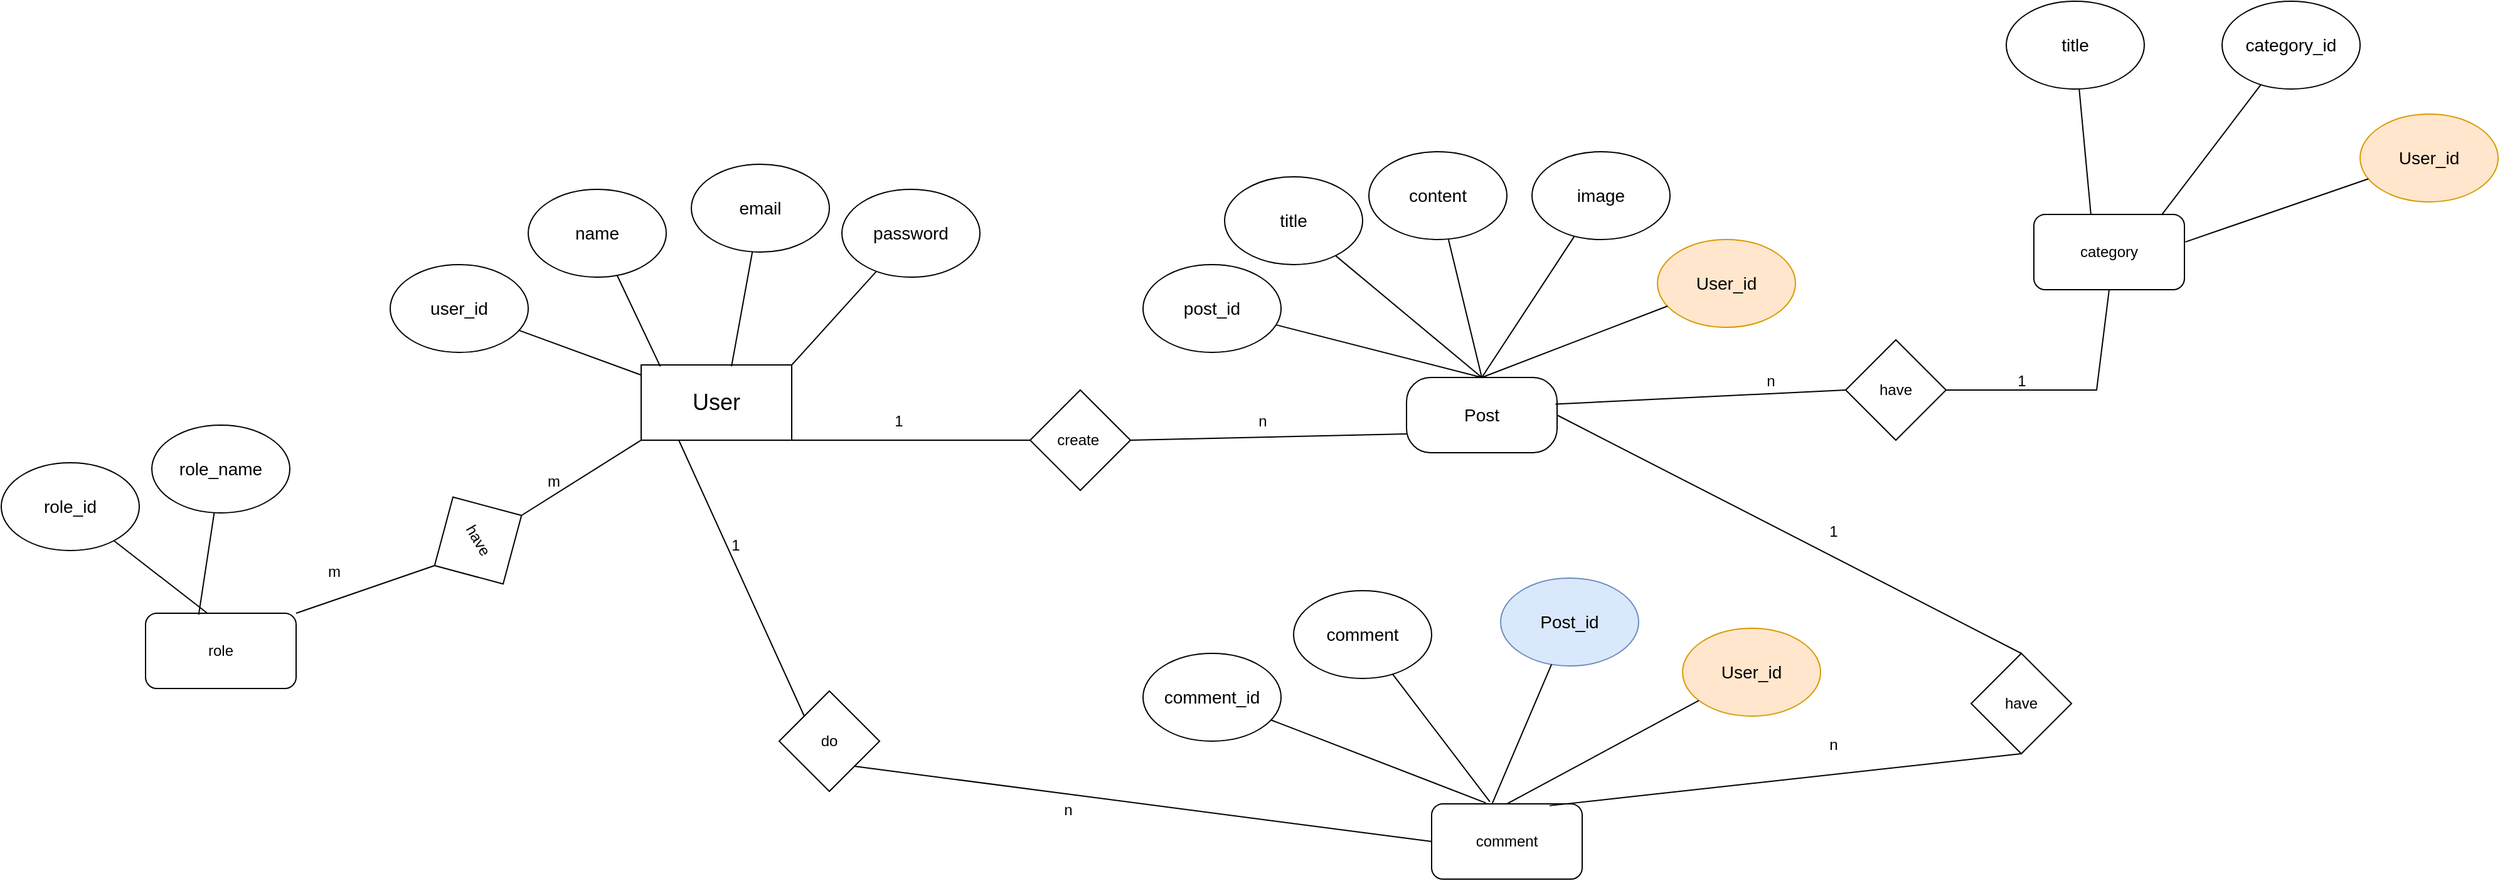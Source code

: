 <mxfile version="22.1.11" type="device">
  <diagram name="Page-1" id="ozTd1Tuxxgn3d4xuPqoK">
    <mxGraphModel dx="1725" dy="1609" grid="1" gridSize="10" guides="1" tooltips="1" connect="1" arrows="1" fold="1" page="1" pageScale="1" pageWidth="850" pageHeight="1100" math="0" shadow="0">
      <root>
        <mxCell id="0" />
        <mxCell id="1" parent="0" />
        <mxCell id="xraqe7LQMluF79m8_96Y-2" value="&lt;font style=&quot;font-size: 18px;&quot;&gt;User&lt;/font&gt;" style="rounded=0;whiteSpace=wrap;html=1;" parent="1" vertex="1">
          <mxGeometry x="100" y="260" width="120" height="60" as="geometry" />
        </mxCell>
        <mxCell id="xraqe7LQMluF79m8_96Y-3" value="&lt;font style=&quot;font-size: 14px;&quot;&gt;user_id&lt;br&gt;&lt;/font&gt;" style="ellipse;whiteSpace=wrap;html=1;" parent="1" vertex="1">
          <mxGeometry x="-100" y="180" width="110" height="70" as="geometry" />
        </mxCell>
        <mxCell id="xraqe7LQMluF79m8_96Y-4" value="" style="endArrow=none;html=1;rounded=0;" parent="1" source="xraqe7LQMluF79m8_96Y-2" target="xraqe7LQMluF79m8_96Y-3" edge="1">
          <mxGeometry width="50" height="50" relative="1" as="geometry">
            <mxPoint x="450" y="300" as="sourcePoint" />
            <mxPoint x="500" y="250" as="targetPoint" />
            <Array as="points" />
          </mxGeometry>
        </mxCell>
        <mxCell id="xraqe7LQMluF79m8_96Y-5" value="&lt;font style=&quot;font-size: 14px;&quot;&gt;name&lt;br&gt;&lt;/font&gt;" style="ellipse;whiteSpace=wrap;html=1;" parent="1" vertex="1">
          <mxGeometry x="10" y="120" width="110" height="70" as="geometry" />
        </mxCell>
        <mxCell id="xraqe7LQMluF79m8_96Y-6" value="" style="endArrow=none;html=1;rounded=0;exitX=0.127;exitY=0.02;exitDx=0;exitDy=0;exitPerimeter=0;" parent="1" source="xraqe7LQMluF79m8_96Y-2" target="xraqe7LQMluF79m8_96Y-5" edge="1">
          <mxGeometry width="50" height="50" relative="1" as="geometry">
            <mxPoint x="236" y="190" as="sourcePoint" />
            <mxPoint x="610" y="220" as="targetPoint" />
            <Array as="points" />
          </mxGeometry>
        </mxCell>
        <mxCell id="xraqe7LQMluF79m8_96Y-7" value="&lt;font style=&quot;font-size: 14px;&quot;&gt;email&lt;br&gt;&lt;/font&gt;" style="ellipse;whiteSpace=wrap;html=1;" parent="1" vertex="1">
          <mxGeometry x="140" y="100" width="110" height="70" as="geometry" />
        </mxCell>
        <mxCell id="xraqe7LQMluF79m8_96Y-8" value="" style="endArrow=none;html=1;rounded=0;exitX=0.6;exitY=0.02;exitDx=0;exitDy=0;exitPerimeter=0;" parent="1" source="xraqe7LQMluF79m8_96Y-2" target="xraqe7LQMluF79m8_96Y-7" edge="1">
          <mxGeometry width="50" height="50" relative="1" as="geometry">
            <mxPoint x="150" y="231" as="sourcePoint" />
            <mxPoint x="620" y="230" as="targetPoint" />
            <Array as="points" />
          </mxGeometry>
        </mxCell>
        <mxCell id="xraqe7LQMluF79m8_96Y-9" value="&lt;font style=&quot;font-size: 14px;&quot;&gt;password&lt;br&gt;&lt;/font&gt;" style="ellipse;whiteSpace=wrap;html=1;" parent="1" vertex="1">
          <mxGeometry x="260" y="120" width="110" height="70" as="geometry" />
        </mxCell>
        <mxCell id="xraqe7LQMluF79m8_96Y-10" value="" style="endArrow=none;html=1;rounded=0;exitX=1;exitY=0;exitDx=0;exitDy=0;" parent="1" source="xraqe7LQMluF79m8_96Y-2" target="xraqe7LQMluF79m8_96Y-9" edge="1">
          <mxGeometry width="50" height="50" relative="1" as="geometry">
            <mxPoint x="345" y="241" as="sourcePoint" />
            <mxPoint x="820" y="240" as="targetPoint" />
            <Array as="points" />
          </mxGeometry>
        </mxCell>
        <mxCell id="xraqe7LQMluF79m8_96Y-13" value="&lt;font style=&quot;font-size: 14px;&quot;&gt;Post&lt;/font&gt;" style="rounded=1;whiteSpace=wrap;html=1;arcSize=32;" parent="1" vertex="1">
          <mxGeometry x="710" y="270" width="120" height="60" as="geometry" />
        </mxCell>
        <mxCell id="xraqe7LQMluF79m8_96Y-14" value="&lt;font style=&quot;font-size: 14px;&quot;&gt;content&lt;br&gt;&lt;/font&gt;" style="ellipse;whiteSpace=wrap;html=1;" parent="1" vertex="1">
          <mxGeometry x="680" y="90" width="110" height="70" as="geometry" />
        </mxCell>
        <mxCell id="xraqe7LQMluF79m8_96Y-15" value="" style="endArrow=none;html=1;rounded=0;exitX=0.5;exitY=0;exitDx=0;exitDy=0;" parent="1" source="xraqe7LQMluF79m8_96Y-13" target="xraqe7LQMluF79m8_96Y-14" edge="1">
          <mxGeometry width="50" height="50" relative="1" as="geometry">
            <mxPoint x="735" y="360" as="sourcePoint" />
            <mxPoint x="1180" y="250" as="targetPoint" />
            <Array as="points" />
          </mxGeometry>
        </mxCell>
        <mxCell id="xraqe7LQMluF79m8_96Y-16" value="" style="endArrow=none;html=1;rounded=0;exitX=0.5;exitY=0;exitDx=0;exitDy=0;" parent="1" source="xraqe7LQMluF79m8_96Y-13" target="xraqe7LQMluF79m8_96Y-17" edge="1">
          <mxGeometry width="50" height="50" relative="1" as="geometry">
            <mxPoint x="610" y="240" as="sourcePoint" />
            <mxPoint x="1190" y="260" as="targetPoint" />
            <Array as="points" />
          </mxGeometry>
        </mxCell>
        <mxCell id="xraqe7LQMluF79m8_96Y-17" value="&lt;font style=&quot;font-size: 14px;&quot;&gt;image&lt;br&gt;&lt;/font&gt;" style="ellipse;whiteSpace=wrap;html=1;" parent="1" vertex="1">
          <mxGeometry x="810" y="90" width="110" height="70" as="geometry" />
        </mxCell>
        <mxCell id="xraqe7LQMluF79m8_96Y-18" value="" style="endArrow=none;html=1;rounded=0;exitX=0.5;exitY=0;exitDx=0;exitDy=0;" parent="1" source="xraqe7LQMluF79m8_96Y-13" target="xraqe7LQMluF79m8_96Y-19" edge="1">
          <mxGeometry width="50" height="50" relative="1" as="geometry">
            <mxPoint x="500" y="180" as="sourcePoint" />
            <mxPoint x="1080" y="200" as="targetPoint" />
            <Array as="points" />
          </mxGeometry>
        </mxCell>
        <mxCell id="xraqe7LQMluF79m8_96Y-19" value="&lt;font style=&quot;font-size: 14px;&quot;&gt;title&lt;br&gt;&lt;/font&gt;" style="ellipse;whiteSpace=wrap;html=1;" parent="1" vertex="1">
          <mxGeometry x="565" y="110" width="110" height="70" as="geometry" />
        </mxCell>
        <mxCell id="xraqe7LQMluF79m8_96Y-20" value="&lt;font style=&quot;font-size: 14px;&quot;&gt;post_id&lt;br&gt;&lt;/font&gt;" style="ellipse;whiteSpace=wrap;html=1;" parent="1" vertex="1">
          <mxGeometry x="500" y="180" width="110" height="70" as="geometry" />
        </mxCell>
        <mxCell id="xraqe7LQMluF79m8_96Y-21" value="" style="endArrow=none;html=1;rounded=0;exitX=0.5;exitY=0;exitDx=0;exitDy=0;" parent="1" source="xraqe7LQMluF79m8_96Y-13" target="xraqe7LQMluF79m8_96Y-20" edge="1">
          <mxGeometry width="50" height="50" relative="1" as="geometry">
            <mxPoint x="680" y="280" as="sourcePoint" />
            <mxPoint x="937" y="190" as="targetPoint" />
            <Array as="points" />
          </mxGeometry>
        </mxCell>
        <mxCell id="xraqe7LQMluF79m8_96Y-26" value="&lt;font style=&quot;font-size: 14px;&quot;&gt;User_id&lt;br&gt;&lt;/font&gt;" style="ellipse;whiteSpace=wrap;html=1;fillColor=#ffe6cc;strokeColor=#d79b00;" parent="1" vertex="1">
          <mxGeometry x="910" y="160" width="110" height="70" as="geometry" />
        </mxCell>
        <mxCell id="xraqe7LQMluF79m8_96Y-27" value="" style="endArrow=none;html=1;rounded=0;exitX=0.5;exitY=0;exitDx=0;exitDy=0;" parent="1" source="xraqe7LQMluF79m8_96Y-13" target="xraqe7LQMluF79m8_96Y-26" edge="1">
          <mxGeometry width="50" height="50" relative="1" as="geometry">
            <mxPoint x="735" y="360" as="sourcePoint" />
            <mxPoint x="1330" y="250" as="targetPoint" />
            <Array as="points" />
          </mxGeometry>
        </mxCell>
        <mxCell id="LCFVqJcTRamN9Vpsdz6k-2" value="create&amp;nbsp;" style="rhombus;whiteSpace=wrap;html=1;" vertex="1" parent="1">
          <mxGeometry x="410" y="280" width="80" height="80" as="geometry" />
        </mxCell>
        <mxCell id="LCFVqJcTRamN9Vpsdz6k-3" value="" style="endArrow=none;html=1;rounded=0;exitX=1;exitY=1;exitDx=0;exitDy=0;entryX=0;entryY=0.5;entryDx=0;entryDy=0;" edge="1" parent="1" source="xraqe7LQMluF79m8_96Y-2" target="LCFVqJcTRamN9Vpsdz6k-2">
          <mxGeometry width="50" height="50" relative="1" as="geometry">
            <mxPoint x="370" y="380" as="sourcePoint" />
            <mxPoint x="420" y="330" as="targetPoint" />
          </mxGeometry>
        </mxCell>
        <mxCell id="LCFVqJcTRamN9Vpsdz6k-4" value="" style="endArrow=none;html=1;rounded=0;exitX=0;exitY=0.75;exitDx=0;exitDy=0;entryX=1;entryY=0.5;entryDx=0;entryDy=0;" edge="1" parent="1" source="xraqe7LQMluF79m8_96Y-13" target="LCFVqJcTRamN9Vpsdz6k-2">
          <mxGeometry width="50" height="50" relative="1" as="geometry">
            <mxPoint x="250" y="290" as="sourcePoint" />
            <mxPoint x="420" y="330" as="targetPoint" />
            <Array as="points" />
          </mxGeometry>
        </mxCell>
        <mxCell id="LCFVqJcTRamN9Vpsdz6k-5" value="1" style="text;html=1;align=center;verticalAlign=middle;resizable=0;points=[];autosize=1;strokeColor=none;fillColor=none;" vertex="1" parent="1">
          <mxGeometry x="290" y="290" width="30" height="30" as="geometry" />
        </mxCell>
        <mxCell id="LCFVqJcTRamN9Vpsdz6k-6" value="n" style="text;html=1;align=center;verticalAlign=middle;resizable=0;points=[];autosize=1;strokeColor=none;fillColor=none;rounded=1;" vertex="1" parent="1">
          <mxGeometry x="580" y="290" width="30" height="30" as="geometry" />
        </mxCell>
        <mxCell id="LCFVqJcTRamN9Vpsdz6k-7" value="comment" style="rounded=1;whiteSpace=wrap;html=1;" vertex="1" parent="1">
          <mxGeometry x="730" y="610" width="120" height="60" as="geometry" />
        </mxCell>
        <mxCell id="LCFVqJcTRamN9Vpsdz6k-8" value="&lt;font style=&quot;font-size: 14px;&quot;&gt;comment_id&lt;br&gt;&lt;/font&gt;" style="ellipse;whiteSpace=wrap;html=1;" vertex="1" parent="1">
          <mxGeometry x="500" y="490" width="110" height="70" as="geometry" />
        </mxCell>
        <mxCell id="LCFVqJcTRamN9Vpsdz6k-9" value="" style="endArrow=none;html=1;rounded=0;exitX=0.361;exitY=-0.012;exitDx=0;exitDy=0;exitPerimeter=0;" edge="1" target="LCFVqJcTRamN9Vpsdz6k-8" parent="1" source="LCFVqJcTRamN9Vpsdz6k-7">
          <mxGeometry width="50" height="50" relative="1" as="geometry">
            <mxPoint x="770" y="580" as="sourcePoint" />
            <mxPoint x="937" y="500" as="targetPoint" />
            <Array as="points" />
          </mxGeometry>
        </mxCell>
        <mxCell id="LCFVqJcTRamN9Vpsdz6k-10" value="" style="endArrow=none;html=1;rounded=0;exitX=0.387;exitY=-0.028;exitDx=0;exitDy=0;exitPerimeter=0;" edge="1" target="LCFVqJcTRamN9Vpsdz6k-11" parent="1" source="LCFVqJcTRamN9Vpsdz6k-7">
          <mxGeometry width="50" height="50" relative="1" as="geometry">
            <mxPoint x="770" y="580" as="sourcePoint" />
            <mxPoint x="1057" y="450" as="targetPoint" />
            <Array as="points" />
          </mxGeometry>
        </mxCell>
        <mxCell id="LCFVqJcTRamN9Vpsdz6k-11" value="&lt;font style=&quot;font-size: 14px;&quot;&gt;comment&lt;br&gt;&lt;/font&gt;" style="ellipse;whiteSpace=wrap;html=1;" vertex="1" parent="1">
          <mxGeometry x="620" y="440" width="110" height="70" as="geometry" />
        </mxCell>
        <mxCell id="LCFVqJcTRamN9Vpsdz6k-12" value="&lt;font style=&quot;font-size: 14px;&quot;&gt;User_id&lt;br&gt;&lt;/font&gt;" style="ellipse;whiteSpace=wrap;html=1;fillColor=#ffe6cc;strokeColor=#d79b00;" vertex="1" parent="1">
          <mxGeometry x="930" y="470" width="110" height="70" as="geometry" />
        </mxCell>
        <mxCell id="LCFVqJcTRamN9Vpsdz6k-13" value="" style="endArrow=none;html=1;rounded=0;exitX=0.5;exitY=0;exitDx=0;exitDy=0;" edge="1" target="LCFVqJcTRamN9Vpsdz6k-12" parent="1" source="LCFVqJcTRamN9Vpsdz6k-7">
          <mxGeometry width="50" height="50" relative="1" as="geometry">
            <mxPoint x="790" y="580" as="sourcePoint" />
            <mxPoint x="1350" y="560" as="targetPoint" />
            <Array as="points" />
          </mxGeometry>
        </mxCell>
        <mxCell id="LCFVqJcTRamN9Vpsdz6k-14" value="&lt;font style=&quot;font-size: 14px;&quot;&gt;Post_id&lt;br&gt;&lt;/font&gt;" style="ellipse;whiteSpace=wrap;html=1;fillColor=#dae8fc;strokeColor=#6c8ebf;" vertex="1" parent="1">
          <mxGeometry x="785" y="430" width="110" height="70" as="geometry" />
        </mxCell>
        <mxCell id="LCFVqJcTRamN9Vpsdz6k-15" value="" style="endArrow=none;html=1;rounded=0;exitX=0.4;exitY=0.007;exitDx=0;exitDy=0;exitPerimeter=0;" edge="1" target="LCFVqJcTRamN9Vpsdz6k-14" parent="1" source="LCFVqJcTRamN9Vpsdz6k-7">
          <mxGeometry width="50" height="50" relative="1" as="geometry">
            <mxPoint x="645" y="540" as="sourcePoint" />
            <mxPoint x="1205" y="520" as="targetPoint" />
            <Array as="points" />
          </mxGeometry>
        </mxCell>
        <mxCell id="LCFVqJcTRamN9Vpsdz6k-16" value="do" style="rhombus;whiteSpace=wrap;html=1;" vertex="1" parent="1">
          <mxGeometry x="210" y="520" width="80" height="80" as="geometry" />
        </mxCell>
        <mxCell id="LCFVqJcTRamN9Vpsdz6k-17" value="have" style="rhombus;whiteSpace=wrap;html=1;" vertex="1" parent="1">
          <mxGeometry x="1160" y="490" width="80" height="80" as="geometry" />
        </mxCell>
        <mxCell id="LCFVqJcTRamN9Vpsdz6k-22" value="1" style="text;html=1;align=center;verticalAlign=middle;resizable=0;points=[];autosize=1;strokeColor=none;fillColor=none;" vertex="1" parent="1">
          <mxGeometry x="160" y="388.75" width="30" height="30" as="geometry" />
        </mxCell>
        <mxCell id="LCFVqJcTRamN9Vpsdz6k-23" value="" style="endArrow=none;html=1;rounded=0;exitX=0.25;exitY=1;exitDx=0;exitDy=0;entryX=0;entryY=0;entryDx=0;entryDy=0;" edge="1" parent="1" source="xraqe7LQMluF79m8_96Y-2" target="LCFVqJcTRamN9Vpsdz6k-16">
          <mxGeometry width="50" height="50" relative="1" as="geometry">
            <mxPoint x="90" y="418.75" as="sourcePoint" />
            <mxPoint x="280" y="418.75" as="targetPoint" />
          </mxGeometry>
        </mxCell>
        <mxCell id="LCFVqJcTRamN9Vpsdz6k-24" value="n" style="text;html=1;align=center;verticalAlign=middle;resizable=0;points=[];autosize=1;strokeColor=none;fillColor=none;" vertex="1" parent="1">
          <mxGeometry x="425" y="600" width="30" height="30" as="geometry" />
        </mxCell>
        <mxCell id="LCFVqJcTRamN9Vpsdz6k-25" value="" style="endArrow=none;html=1;rounded=0;exitX=0.25;exitY=1;exitDx=0;exitDy=0;entryX=0;entryY=0.5;entryDx=0;entryDy=0;" edge="1" parent="1" target="LCFVqJcTRamN9Vpsdz6k-7">
          <mxGeometry width="50" height="50" relative="1" as="geometry">
            <mxPoint x="270" y="580" as="sourcePoint" />
            <mxPoint x="370" y="800" as="targetPoint" />
          </mxGeometry>
        </mxCell>
        <mxCell id="LCFVqJcTRamN9Vpsdz6k-27" value="" style="endArrow=none;html=1;rounded=0;exitX=1;exitY=0.5;exitDx=0;exitDy=0;entryX=0.5;entryY=0;entryDx=0;entryDy=0;" edge="1" parent="1" source="xraqe7LQMluF79m8_96Y-13" target="LCFVqJcTRamN9Vpsdz6k-17">
          <mxGeometry width="50" height="50" relative="1" as="geometry">
            <mxPoint x="720" y="325" as="sourcePoint" />
            <mxPoint x="500" y="330" as="targetPoint" />
            <Array as="points" />
          </mxGeometry>
        </mxCell>
        <mxCell id="LCFVqJcTRamN9Vpsdz6k-28" value="" style="endArrow=none;html=1;rounded=0;exitX=0.783;exitY=0.024;exitDx=0;exitDy=0;exitPerimeter=0;entryX=0.5;entryY=1;entryDx=0;entryDy=0;" edge="1" parent="1" source="LCFVqJcTRamN9Vpsdz6k-7" target="LCFVqJcTRamN9Vpsdz6k-17">
          <mxGeometry width="50" height="50" relative="1" as="geometry">
            <mxPoint x="840" y="610" as="sourcePoint" />
            <mxPoint x="1172" y="758" as="targetPoint" />
            <Array as="points" />
          </mxGeometry>
        </mxCell>
        <mxCell id="LCFVqJcTRamN9Vpsdz6k-30" value="n" style="text;html=1;align=center;verticalAlign=middle;resizable=0;points=[];autosize=1;strokeColor=none;fillColor=none;" vertex="1" parent="1">
          <mxGeometry x="1035" y="548" width="30" height="30" as="geometry" />
        </mxCell>
        <mxCell id="LCFVqJcTRamN9Vpsdz6k-31" value="1" style="text;html=1;align=center;verticalAlign=middle;resizable=0;points=[];autosize=1;strokeColor=none;fillColor=none;" vertex="1" parent="1">
          <mxGeometry x="1035" y="378" width="30" height="30" as="geometry" />
        </mxCell>
        <mxCell id="LCFVqJcTRamN9Vpsdz6k-32" value="category" style="rounded=1;whiteSpace=wrap;html=1;" vertex="1" parent="1">
          <mxGeometry x="1210" y="140" width="120" height="60" as="geometry" />
        </mxCell>
        <mxCell id="LCFVqJcTRamN9Vpsdz6k-34" value="&lt;font style=&quot;font-size: 14px;&quot;&gt;category_id&lt;br&gt;&lt;/font&gt;" style="ellipse;whiteSpace=wrap;html=1;" vertex="1" parent="1">
          <mxGeometry x="1360" y="-30" width="110" height="70" as="geometry" />
        </mxCell>
        <mxCell id="LCFVqJcTRamN9Vpsdz6k-35" value="" style="endArrow=none;html=1;rounded=0;exitX=0.849;exitY=0.006;exitDx=0;exitDy=0;exitPerimeter=0;" edge="1" parent="1" source="LCFVqJcTRamN9Vpsdz6k-32" target="LCFVqJcTRamN9Vpsdz6k-34">
          <mxGeometry width="50" height="50" relative="1" as="geometry">
            <mxPoint x="1320" y="150" as="sourcePoint" />
            <mxPoint x="1740" y="140" as="targetPoint" />
            <Array as="points" />
          </mxGeometry>
        </mxCell>
        <mxCell id="LCFVqJcTRamN9Vpsdz6k-36" value="&lt;font style=&quot;font-size: 14px;&quot;&gt;title&lt;br&gt;&lt;/font&gt;" style="ellipse;whiteSpace=wrap;html=1;" vertex="1" parent="1">
          <mxGeometry x="1188" y="-30" width="110" height="70" as="geometry" />
        </mxCell>
        <mxCell id="LCFVqJcTRamN9Vpsdz6k-37" value="" style="endArrow=none;html=1;rounded=0;exitX=0.379;exitY=0.004;exitDx=0;exitDy=0;exitPerimeter=0;" edge="1" target="LCFVqJcTRamN9Vpsdz6k-36" parent="1" source="LCFVqJcTRamN9Vpsdz6k-32">
          <mxGeometry width="50" height="50" relative="1" as="geometry">
            <mxPoint x="1140" y="150" as="sourcePoint" />
            <mxPoint x="1568" y="140" as="targetPoint" />
            <Array as="points" />
          </mxGeometry>
        </mxCell>
        <mxCell id="LCFVqJcTRamN9Vpsdz6k-38" value="have" style="rhombus;whiteSpace=wrap;html=1;" vertex="1" parent="1">
          <mxGeometry x="1060" y="240" width="80" height="80" as="geometry" />
        </mxCell>
        <mxCell id="LCFVqJcTRamN9Vpsdz6k-39" value="" style="endArrow=none;html=1;rounded=0;exitX=1;exitY=0.5;exitDx=0;exitDy=0;entryX=0.5;entryY=1;entryDx=0;entryDy=0;" edge="1" parent="1" source="LCFVqJcTRamN9Vpsdz6k-38" target="LCFVqJcTRamN9Vpsdz6k-32">
          <mxGeometry width="50" height="50" relative="1" as="geometry">
            <mxPoint x="1322" y="160" as="sourcePoint" />
            <mxPoint x="1403" y="47" as="targetPoint" />
            <Array as="points">
              <mxPoint x="1260" y="280" />
            </Array>
          </mxGeometry>
        </mxCell>
        <mxCell id="LCFVqJcTRamN9Vpsdz6k-40" value="" style="endArrow=none;html=1;rounded=0;entryX=0;entryY=0.5;entryDx=0;entryDy=0;exitX=0.989;exitY=0.354;exitDx=0;exitDy=0;exitPerimeter=0;" edge="1" parent="1" source="xraqe7LQMluF79m8_96Y-13" target="LCFVqJcTRamN9Vpsdz6k-38">
          <mxGeometry width="50" height="50" relative="1" as="geometry">
            <mxPoint x="830" y="300" as="sourcePoint" />
            <mxPoint x="930" y="220" as="targetPoint" />
            <Array as="points" />
          </mxGeometry>
        </mxCell>
        <mxCell id="LCFVqJcTRamN9Vpsdz6k-41" value="n" style="text;html=1;align=center;verticalAlign=middle;resizable=0;points=[];autosize=1;strokeColor=none;fillColor=none;" vertex="1" parent="1">
          <mxGeometry x="985" y="258" width="30" height="30" as="geometry" />
        </mxCell>
        <mxCell id="LCFVqJcTRamN9Vpsdz6k-42" value="1" style="text;html=1;align=center;verticalAlign=middle;resizable=0;points=[];autosize=1;strokeColor=none;fillColor=none;" vertex="1" parent="1">
          <mxGeometry x="1185" y="258" width="30" height="30" as="geometry" />
        </mxCell>
        <mxCell id="LCFVqJcTRamN9Vpsdz6k-43" value="&lt;font style=&quot;font-size: 14px;&quot;&gt;User_id&lt;br&gt;&lt;/font&gt;" style="ellipse;whiteSpace=wrap;html=1;fillColor=#ffe6cc;strokeColor=#d79b00;" vertex="1" parent="1">
          <mxGeometry x="1470" y="60" width="110" height="70" as="geometry" />
        </mxCell>
        <mxCell id="LCFVqJcTRamN9Vpsdz6k-44" value="" style="endArrow=none;html=1;rounded=0;exitX=1.006;exitY=0.366;exitDx=0;exitDy=0;exitPerimeter=0;" edge="1" target="LCFVqJcTRamN9Vpsdz6k-43" parent="1" source="LCFVqJcTRamN9Vpsdz6k-32">
          <mxGeometry width="50" height="50" relative="1" as="geometry">
            <mxPoint x="1330" y="170" as="sourcePoint" />
            <mxPoint x="1890" y="150" as="targetPoint" />
            <Array as="points" />
          </mxGeometry>
        </mxCell>
        <mxCell id="LCFVqJcTRamN9Vpsdz6k-45" value="role" style="rounded=1;whiteSpace=wrap;html=1;" vertex="1" parent="1">
          <mxGeometry x="-295" y="458" width="120" height="60" as="geometry" />
        </mxCell>
        <mxCell id="LCFVqJcTRamN9Vpsdz6k-46" value="&lt;font style=&quot;font-size: 14px;&quot;&gt;role_id&lt;br&gt;&lt;/font&gt;" style="ellipse;whiteSpace=wrap;html=1;" vertex="1" parent="1">
          <mxGeometry x="-410" y="338" width="110" height="70" as="geometry" />
        </mxCell>
        <mxCell id="LCFVqJcTRamN9Vpsdz6k-47" value="" style="endArrow=none;html=1;rounded=0;exitX=0.416;exitY=0.009;exitDx=0;exitDy=0;exitPerimeter=0;" edge="1" target="LCFVqJcTRamN9Vpsdz6k-46" parent="1" source="LCFVqJcTRamN9Vpsdz6k-45">
          <mxGeometry width="50" height="50" relative="1" as="geometry">
            <mxPoint x="-130" y="437" as="sourcePoint" />
            <mxPoint x="270" y="419" as="targetPoint" />
            <Array as="points" />
          </mxGeometry>
        </mxCell>
        <mxCell id="LCFVqJcTRamN9Vpsdz6k-48" value="&lt;font style=&quot;font-size: 14px;&quot;&gt;role_name&lt;br&gt;&lt;/font&gt;" style="ellipse;whiteSpace=wrap;html=1;" vertex="1" parent="1">
          <mxGeometry x="-290" y="308" width="110" height="70" as="geometry" />
        </mxCell>
        <mxCell id="LCFVqJcTRamN9Vpsdz6k-49" value="" style="endArrow=none;html=1;rounded=0;exitX=0.353;exitY=0.019;exitDx=0;exitDy=0;exitPerimeter=0;" edge="1" target="LCFVqJcTRamN9Vpsdz6k-48" parent="1" source="LCFVqJcTRamN9Vpsdz6k-45">
          <mxGeometry width="50" height="50" relative="1" as="geometry">
            <mxPoint x="-130" y="440" as="sourcePoint" />
            <mxPoint x="380" y="366.75" as="targetPoint" />
            <Array as="points" />
          </mxGeometry>
        </mxCell>
        <mxCell id="LCFVqJcTRamN9Vpsdz6k-51" value="have" style="rhombus;whiteSpace=wrap;html=1;rotation=60;" vertex="1" parent="1">
          <mxGeometry x="-70" y="360" width="80" height="80" as="geometry" />
        </mxCell>
        <mxCell id="LCFVqJcTRamN9Vpsdz6k-52" value="" style="endArrow=none;html=1;rounded=0;exitX=0.5;exitY=1;exitDx=0;exitDy=0;entryX=1;entryY=0;entryDx=0;entryDy=0;" edge="1" parent="1" source="LCFVqJcTRamN9Vpsdz6k-51" target="LCFVqJcTRamN9Vpsdz6k-45">
          <mxGeometry width="50" height="50" relative="1" as="geometry">
            <mxPoint x="140" y="330" as="sourcePoint" />
            <mxPoint x="240" y="550" as="targetPoint" />
            <Array as="points" />
          </mxGeometry>
        </mxCell>
        <mxCell id="LCFVqJcTRamN9Vpsdz6k-53" value="" style="endArrow=none;html=1;rounded=0;exitX=0.5;exitY=1;exitDx=0;exitDy=0;entryX=0.5;entryY=0;entryDx=0;entryDy=0;" edge="1" parent="1" target="LCFVqJcTRamN9Vpsdz6k-51">
          <mxGeometry width="50" height="50" relative="1" as="geometry">
            <mxPoint x="100" y="320" as="sourcePoint" />
            <mxPoint x="-10" y="358" as="targetPoint" />
            <Array as="points" />
          </mxGeometry>
        </mxCell>
        <mxCell id="LCFVqJcTRamN9Vpsdz6k-54" value="m" style="text;html=1;align=center;verticalAlign=middle;resizable=0;points=[];autosize=1;strokeColor=none;fillColor=none;" vertex="1" parent="1">
          <mxGeometry x="-160" y="410" width="30" height="30" as="geometry" />
        </mxCell>
        <mxCell id="LCFVqJcTRamN9Vpsdz6k-55" value="m" style="text;html=1;align=center;verticalAlign=middle;resizable=0;points=[];autosize=1;strokeColor=none;fillColor=none;" vertex="1" parent="1">
          <mxGeometry x="15" y="338" width="30" height="30" as="geometry" />
        </mxCell>
      </root>
    </mxGraphModel>
  </diagram>
</mxfile>
